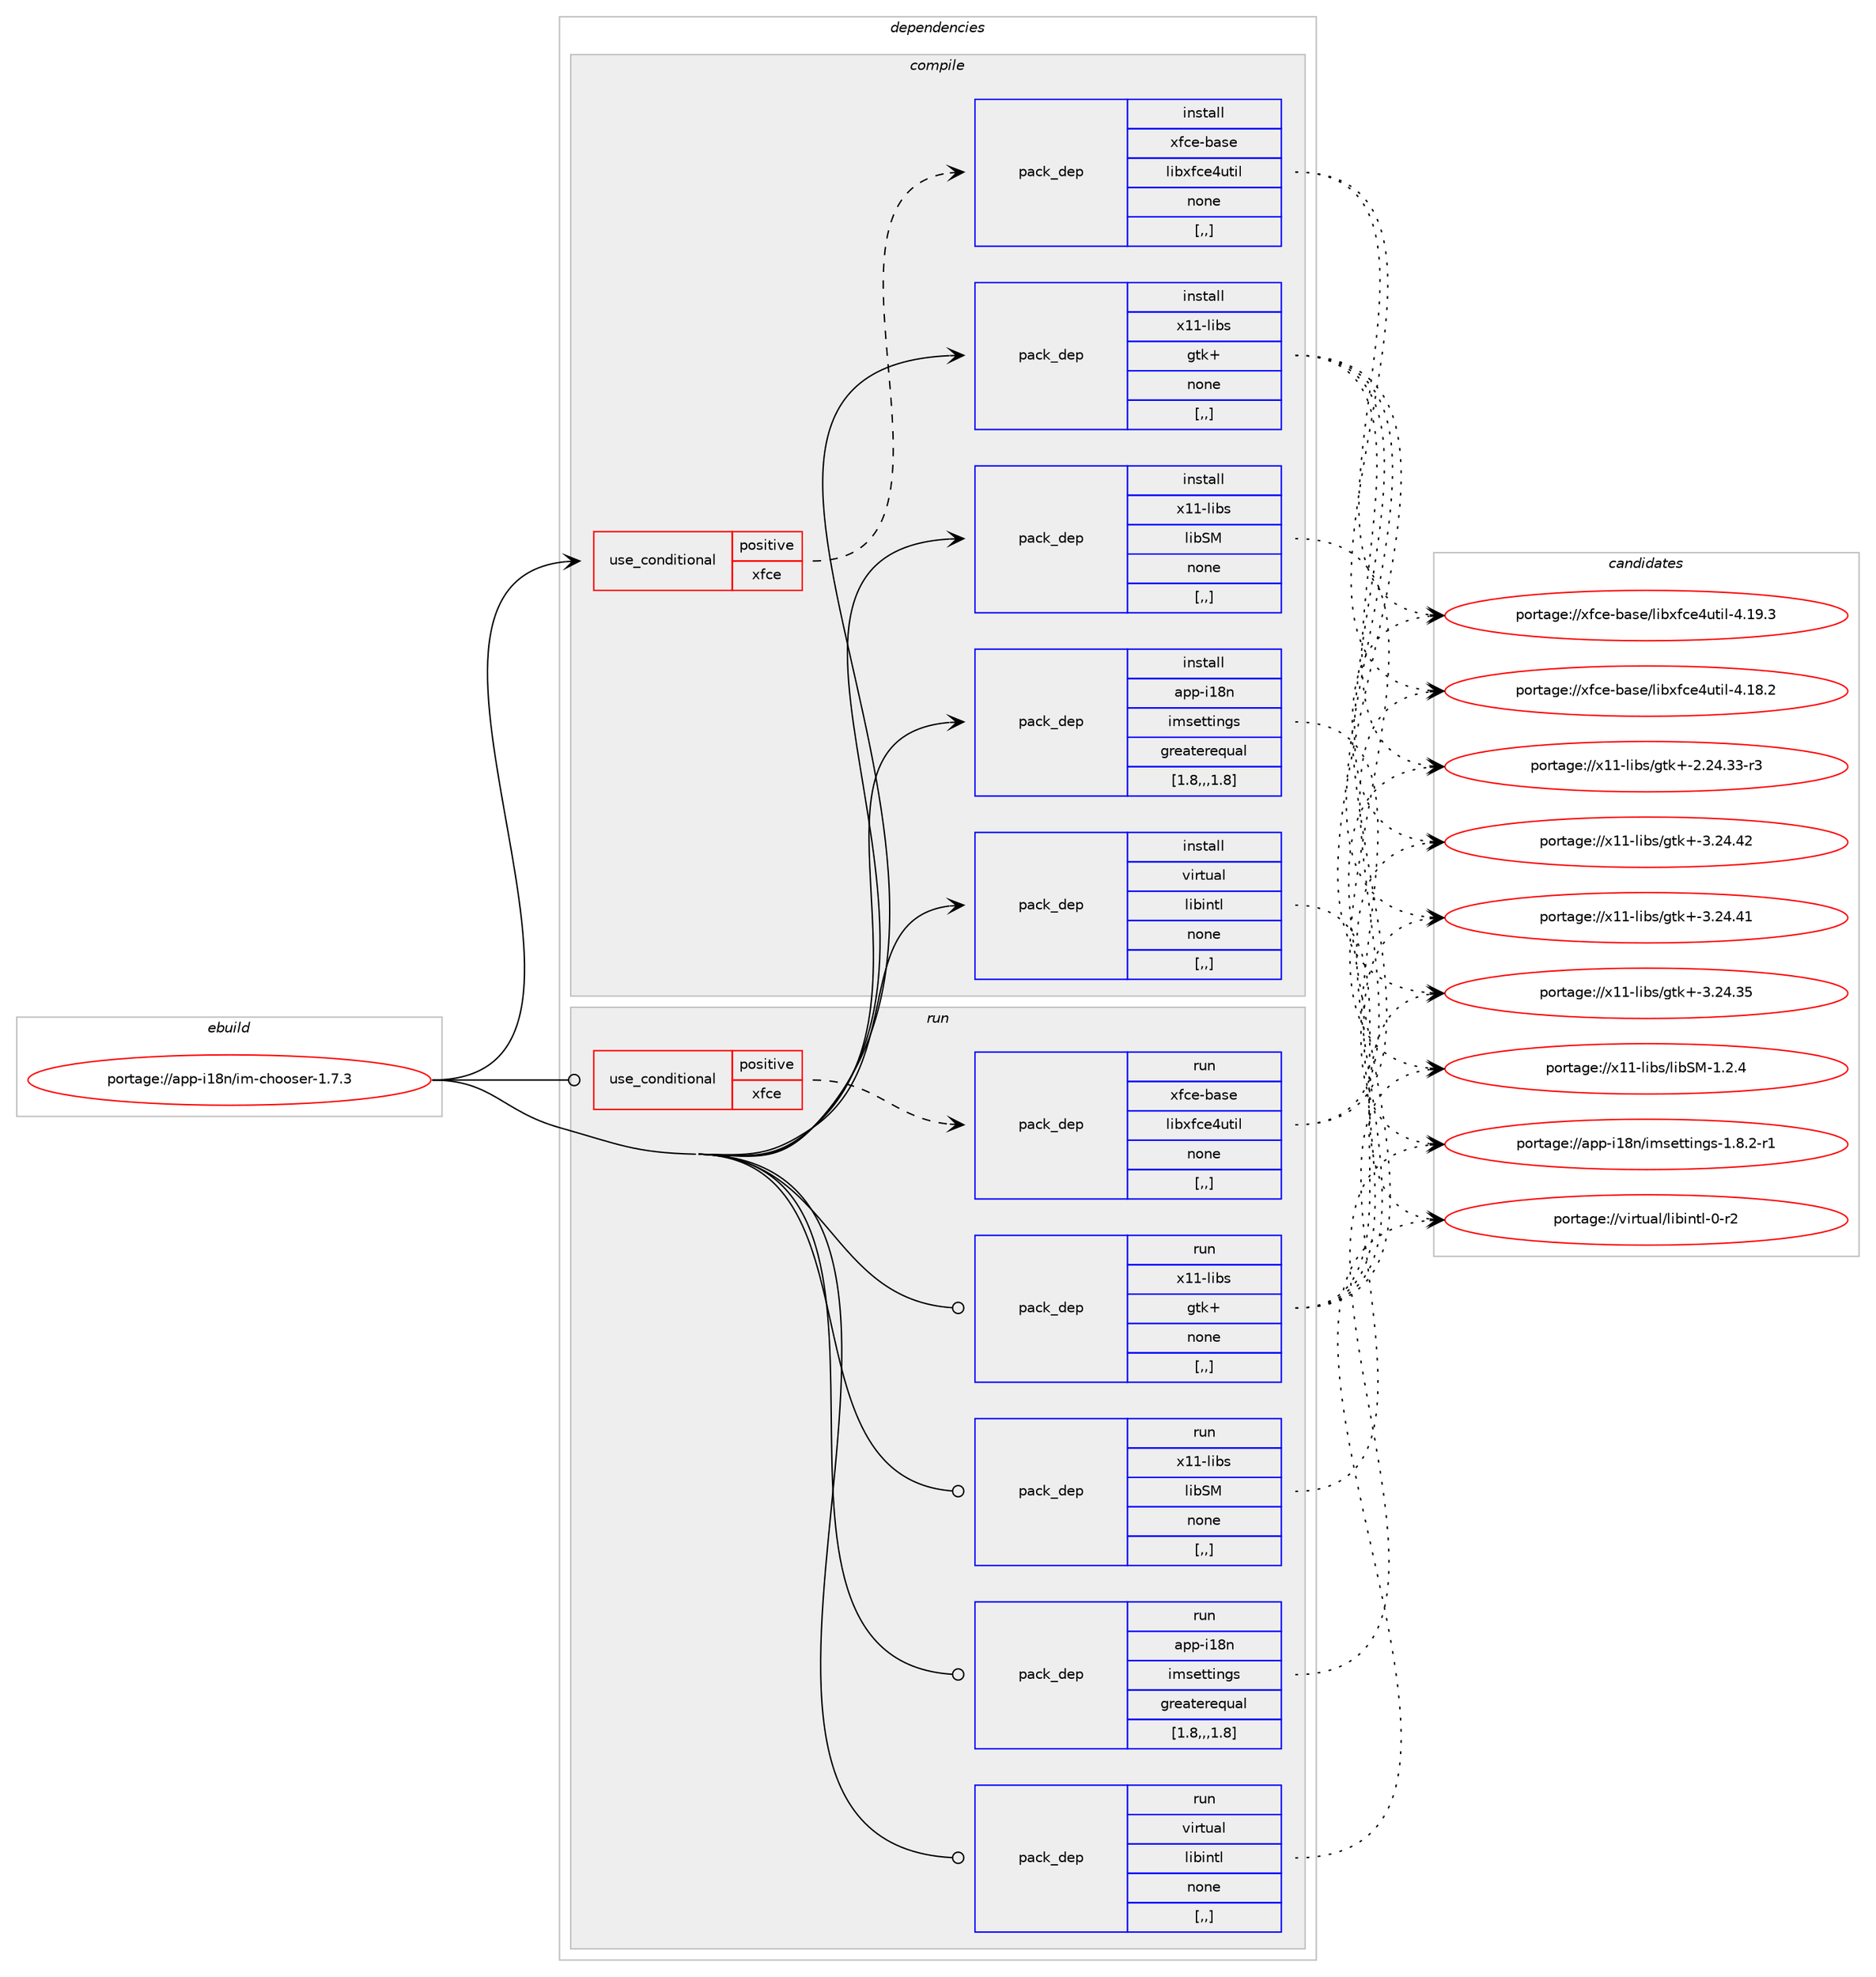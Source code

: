 digraph prolog {

# *************
# Graph options
# *************

newrank=true;
concentrate=true;
compound=true;
graph [rankdir=LR,fontname=Helvetica,fontsize=10,ranksep=1.5];#, ranksep=2.5, nodesep=0.2];
edge  [arrowhead=vee];
node  [fontname=Helvetica,fontsize=10];

# **********
# The ebuild
# **********

subgraph cluster_leftcol {
color=gray;
label=<<i>ebuild</i>>;
id [label="portage://app-i18n/im-chooser-1.7.3", color=red, width=4, href="../app-i18n/im-chooser-1.7.3.svg"];
}

# ****************
# The dependencies
# ****************

subgraph cluster_midcol {
color=gray;
label=<<i>dependencies</i>>;
subgraph cluster_compile {
fillcolor="#eeeeee";
style=filled;
label=<<i>compile</i>>;
subgraph cond11266 {
dependency38193 [label=<<TABLE BORDER="0" CELLBORDER="1" CELLSPACING="0" CELLPADDING="4"><TR><TD ROWSPAN="3" CELLPADDING="10">use_conditional</TD></TR><TR><TD>positive</TD></TR><TR><TD>xfce</TD></TR></TABLE>>, shape=none, color=red];
subgraph pack26554 {
dependency38194 [label=<<TABLE BORDER="0" CELLBORDER="1" CELLSPACING="0" CELLPADDING="4" WIDTH="220"><TR><TD ROWSPAN="6" CELLPADDING="30">pack_dep</TD></TR><TR><TD WIDTH="110">install</TD></TR><TR><TD>xfce-base</TD></TR><TR><TD>libxfce4util</TD></TR><TR><TD>none</TD></TR><TR><TD>[,,]</TD></TR></TABLE>>, shape=none, color=blue];
}
dependency38193:e -> dependency38194:w [weight=20,style="dashed",arrowhead="vee"];
}
id:e -> dependency38193:w [weight=20,style="solid",arrowhead="vee"];
subgraph pack26555 {
dependency38195 [label=<<TABLE BORDER="0" CELLBORDER="1" CELLSPACING="0" CELLPADDING="4" WIDTH="220"><TR><TD ROWSPAN="6" CELLPADDING="30">pack_dep</TD></TR><TR><TD WIDTH="110">install</TD></TR><TR><TD>app-i18n</TD></TR><TR><TD>imsettings</TD></TR><TR><TD>greaterequal</TD></TR><TR><TD>[1.8,,,1.8]</TD></TR></TABLE>>, shape=none, color=blue];
}
id:e -> dependency38195:w [weight=20,style="solid",arrowhead="vee"];
subgraph pack26556 {
dependency38196 [label=<<TABLE BORDER="0" CELLBORDER="1" CELLSPACING="0" CELLPADDING="4" WIDTH="220"><TR><TD ROWSPAN="6" CELLPADDING="30">pack_dep</TD></TR><TR><TD WIDTH="110">install</TD></TR><TR><TD>virtual</TD></TR><TR><TD>libintl</TD></TR><TR><TD>none</TD></TR><TR><TD>[,,]</TD></TR></TABLE>>, shape=none, color=blue];
}
id:e -> dependency38196:w [weight=20,style="solid",arrowhead="vee"];
subgraph pack26557 {
dependency38197 [label=<<TABLE BORDER="0" CELLBORDER="1" CELLSPACING="0" CELLPADDING="4" WIDTH="220"><TR><TD ROWSPAN="6" CELLPADDING="30">pack_dep</TD></TR><TR><TD WIDTH="110">install</TD></TR><TR><TD>x11-libs</TD></TR><TR><TD>gtk+</TD></TR><TR><TD>none</TD></TR><TR><TD>[,,]</TD></TR></TABLE>>, shape=none, color=blue];
}
id:e -> dependency38197:w [weight=20,style="solid",arrowhead="vee"];
subgraph pack26558 {
dependency38198 [label=<<TABLE BORDER="0" CELLBORDER="1" CELLSPACING="0" CELLPADDING="4" WIDTH="220"><TR><TD ROWSPAN="6" CELLPADDING="30">pack_dep</TD></TR><TR><TD WIDTH="110">install</TD></TR><TR><TD>x11-libs</TD></TR><TR><TD>libSM</TD></TR><TR><TD>none</TD></TR><TR><TD>[,,]</TD></TR></TABLE>>, shape=none, color=blue];
}
id:e -> dependency38198:w [weight=20,style="solid",arrowhead="vee"];
}
subgraph cluster_compileandrun {
fillcolor="#eeeeee";
style=filled;
label=<<i>compile and run</i>>;
}
subgraph cluster_run {
fillcolor="#eeeeee";
style=filled;
label=<<i>run</i>>;
subgraph cond11267 {
dependency38199 [label=<<TABLE BORDER="0" CELLBORDER="1" CELLSPACING="0" CELLPADDING="4"><TR><TD ROWSPAN="3" CELLPADDING="10">use_conditional</TD></TR><TR><TD>positive</TD></TR><TR><TD>xfce</TD></TR></TABLE>>, shape=none, color=red];
subgraph pack26559 {
dependency38200 [label=<<TABLE BORDER="0" CELLBORDER="1" CELLSPACING="0" CELLPADDING="4" WIDTH="220"><TR><TD ROWSPAN="6" CELLPADDING="30">pack_dep</TD></TR><TR><TD WIDTH="110">run</TD></TR><TR><TD>xfce-base</TD></TR><TR><TD>libxfce4util</TD></TR><TR><TD>none</TD></TR><TR><TD>[,,]</TD></TR></TABLE>>, shape=none, color=blue];
}
dependency38199:e -> dependency38200:w [weight=20,style="dashed",arrowhead="vee"];
}
id:e -> dependency38199:w [weight=20,style="solid",arrowhead="odot"];
subgraph pack26560 {
dependency38201 [label=<<TABLE BORDER="0" CELLBORDER="1" CELLSPACING="0" CELLPADDING="4" WIDTH="220"><TR><TD ROWSPAN="6" CELLPADDING="30">pack_dep</TD></TR><TR><TD WIDTH="110">run</TD></TR><TR><TD>app-i18n</TD></TR><TR><TD>imsettings</TD></TR><TR><TD>greaterequal</TD></TR><TR><TD>[1.8,,,1.8]</TD></TR></TABLE>>, shape=none, color=blue];
}
id:e -> dependency38201:w [weight=20,style="solid",arrowhead="odot"];
subgraph pack26561 {
dependency38202 [label=<<TABLE BORDER="0" CELLBORDER="1" CELLSPACING="0" CELLPADDING="4" WIDTH="220"><TR><TD ROWSPAN="6" CELLPADDING="30">pack_dep</TD></TR><TR><TD WIDTH="110">run</TD></TR><TR><TD>virtual</TD></TR><TR><TD>libintl</TD></TR><TR><TD>none</TD></TR><TR><TD>[,,]</TD></TR></TABLE>>, shape=none, color=blue];
}
id:e -> dependency38202:w [weight=20,style="solid",arrowhead="odot"];
subgraph pack26562 {
dependency38203 [label=<<TABLE BORDER="0" CELLBORDER="1" CELLSPACING="0" CELLPADDING="4" WIDTH="220"><TR><TD ROWSPAN="6" CELLPADDING="30">pack_dep</TD></TR><TR><TD WIDTH="110">run</TD></TR><TR><TD>x11-libs</TD></TR><TR><TD>gtk+</TD></TR><TR><TD>none</TD></TR><TR><TD>[,,]</TD></TR></TABLE>>, shape=none, color=blue];
}
id:e -> dependency38203:w [weight=20,style="solid",arrowhead="odot"];
subgraph pack26563 {
dependency38204 [label=<<TABLE BORDER="0" CELLBORDER="1" CELLSPACING="0" CELLPADDING="4" WIDTH="220"><TR><TD ROWSPAN="6" CELLPADDING="30">pack_dep</TD></TR><TR><TD WIDTH="110">run</TD></TR><TR><TD>x11-libs</TD></TR><TR><TD>libSM</TD></TR><TR><TD>none</TD></TR><TR><TD>[,,]</TD></TR></TABLE>>, shape=none, color=blue];
}
id:e -> dependency38204:w [weight=20,style="solid",arrowhead="odot"];
}
}

# **************
# The candidates
# **************

subgraph cluster_choices {
rank=same;
color=gray;
label=<<i>candidates</i>>;

subgraph choice26554 {
color=black;
nodesep=1;
choice120102991014598971151014710810598120102991015211711610510845524649574651 [label="portage://xfce-base/libxfce4util-4.19.3", color=red, width=4,href="../xfce-base/libxfce4util-4.19.3.svg"];
choice120102991014598971151014710810598120102991015211711610510845524649564650 [label="portage://xfce-base/libxfce4util-4.18.2", color=red, width=4,href="../xfce-base/libxfce4util-4.18.2.svg"];
dependency38194:e -> choice120102991014598971151014710810598120102991015211711610510845524649574651:w [style=dotted,weight="100"];
dependency38194:e -> choice120102991014598971151014710810598120102991015211711610510845524649564650:w [style=dotted,weight="100"];
}
subgraph choice26555 {
color=black;
nodesep=1;
choice97112112451054956110471051091151011161161051101031154549465646504511449 [label="portage://app-i18n/imsettings-1.8.2-r1", color=red, width=4,href="../app-i18n/imsettings-1.8.2-r1.svg"];
dependency38195:e -> choice97112112451054956110471051091151011161161051101031154549465646504511449:w [style=dotted,weight="100"];
}
subgraph choice26556 {
color=black;
nodesep=1;
choice11810511411611797108471081059810511011610845484511450 [label="portage://virtual/libintl-0-r2", color=red, width=4,href="../virtual/libintl-0-r2.svg"];
dependency38196:e -> choice11810511411611797108471081059810511011610845484511450:w [style=dotted,weight="100"];
}
subgraph choice26557 {
color=black;
nodesep=1;
choice1204949451081059811547103116107434551465052465250 [label="portage://x11-libs/gtk+-3.24.42", color=red, width=4,href="../x11-libs/gtk+-3.24.42.svg"];
choice1204949451081059811547103116107434551465052465249 [label="portage://x11-libs/gtk+-3.24.41", color=red, width=4,href="../x11-libs/gtk+-3.24.41.svg"];
choice1204949451081059811547103116107434551465052465153 [label="portage://x11-libs/gtk+-3.24.35", color=red, width=4,href="../x11-libs/gtk+-3.24.35.svg"];
choice12049494510810598115471031161074345504650524651514511451 [label="portage://x11-libs/gtk+-2.24.33-r3", color=red, width=4,href="../x11-libs/gtk+-2.24.33-r3.svg"];
dependency38197:e -> choice1204949451081059811547103116107434551465052465250:w [style=dotted,weight="100"];
dependency38197:e -> choice1204949451081059811547103116107434551465052465249:w [style=dotted,weight="100"];
dependency38197:e -> choice1204949451081059811547103116107434551465052465153:w [style=dotted,weight="100"];
dependency38197:e -> choice12049494510810598115471031161074345504650524651514511451:w [style=dotted,weight="100"];
}
subgraph choice26558 {
color=black;
nodesep=1;
choice1204949451081059811547108105988377454946504652 [label="portage://x11-libs/libSM-1.2.4", color=red, width=4,href="../x11-libs/libSM-1.2.4.svg"];
dependency38198:e -> choice1204949451081059811547108105988377454946504652:w [style=dotted,weight="100"];
}
subgraph choice26559 {
color=black;
nodesep=1;
choice120102991014598971151014710810598120102991015211711610510845524649574651 [label="portage://xfce-base/libxfce4util-4.19.3", color=red, width=4,href="../xfce-base/libxfce4util-4.19.3.svg"];
choice120102991014598971151014710810598120102991015211711610510845524649564650 [label="portage://xfce-base/libxfce4util-4.18.2", color=red, width=4,href="../xfce-base/libxfce4util-4.18.2.svg"];
dependency38200:e -> choice120102991014598971151014710810598120102991015211711610510845524649574651:w [style=dotted,weight="100"];
dependency38200:e -> choice120102991014598971151014710810598120102991015211711610510845524649564650:w [style=dotted,weight="100"];
}
subgraph choice26560 {
color=black;
nodesep=1;
choice97112112451054956110471051091151011161161051101031154549465646504511449 [label="portage://app-i18n/imsettings-1.8.2-r1", color=red, width=4,href="../app-i18n/imsettings-1.8.2-r1.svg"];
dependency38201:e -> choice97112112451054956110471051091151011161161051101031154549465646504511449:w [style=dotted,weight="100"];
}
subgraph choice26561 {
color=black;
nodesep=1;
choice11810511411611797108471081059810511011610845484511450 [label="portage://virtual/libintl-0-r2", color=red, width=4,href="../virtual/libintl-0-r2.svg"];
dependency38202:e -> choice11810511411611797108471081059810511011610845484511450:w [style=dotted,weight="100"];
}
subgraph choice26562 {
color=black;
nodesep=1;
choice1204949451081059811547103116107434551465052465250 [label="portage://x11-libs/gtk+-3.24.42", color=red, width=4,href="../x11-libs/gtk+-3.24.42.svg"];
choice1204949451081059811547103116107434551465052465249 [label="portage://x11-libs/gtk+-3.24.41", color=red, width=4,href="../x11-libs/gtk+-3.24.41.svg"];
choice1204949451081059811547103116107434551465052465153 [label="portage://x11-libs/gtk+-3.24.35", color=red, width=4,href="../x11-libs/gtk+-3.24.35.svg"];
choice12049494510810598115471031161074345504650524651514511451 [label="portage://x11-libs/gtk+-2.24.33-r3", color=red, width=4,href="../x11-libs/gtk+-2.24.33-r3.svg"];
dependency38203:e -> choice1204949451081059811547103116107434551465052465250:w [style=dotted,weight="100"];
dependency38203:e -> choice1204949451081059811547103116107434551465052465249:w [style=dotted,weight="100"];
dependency38203:e -> choice1204949451081059811547103116107434551465052465153:w [style=dotted,weight="100"];
dependency38203:e -> choice12049494510810598115471031161074345504650524651514511451:w [style=dotted,weight="100"];
}
subgraph choice26563 {
color=black;
nodesep=1;
choice1204949451081059811547108105988377454946504652 [label="portage://x11-libs/libSM-1.2.4", color=red, width=4,href="../x11-libs/libSM-1.2.4.svg"];
dependency38204:e -> choice1204949451081059811547108105988377454946504652:w [style=dotted,weight="100"];
}
}

}
